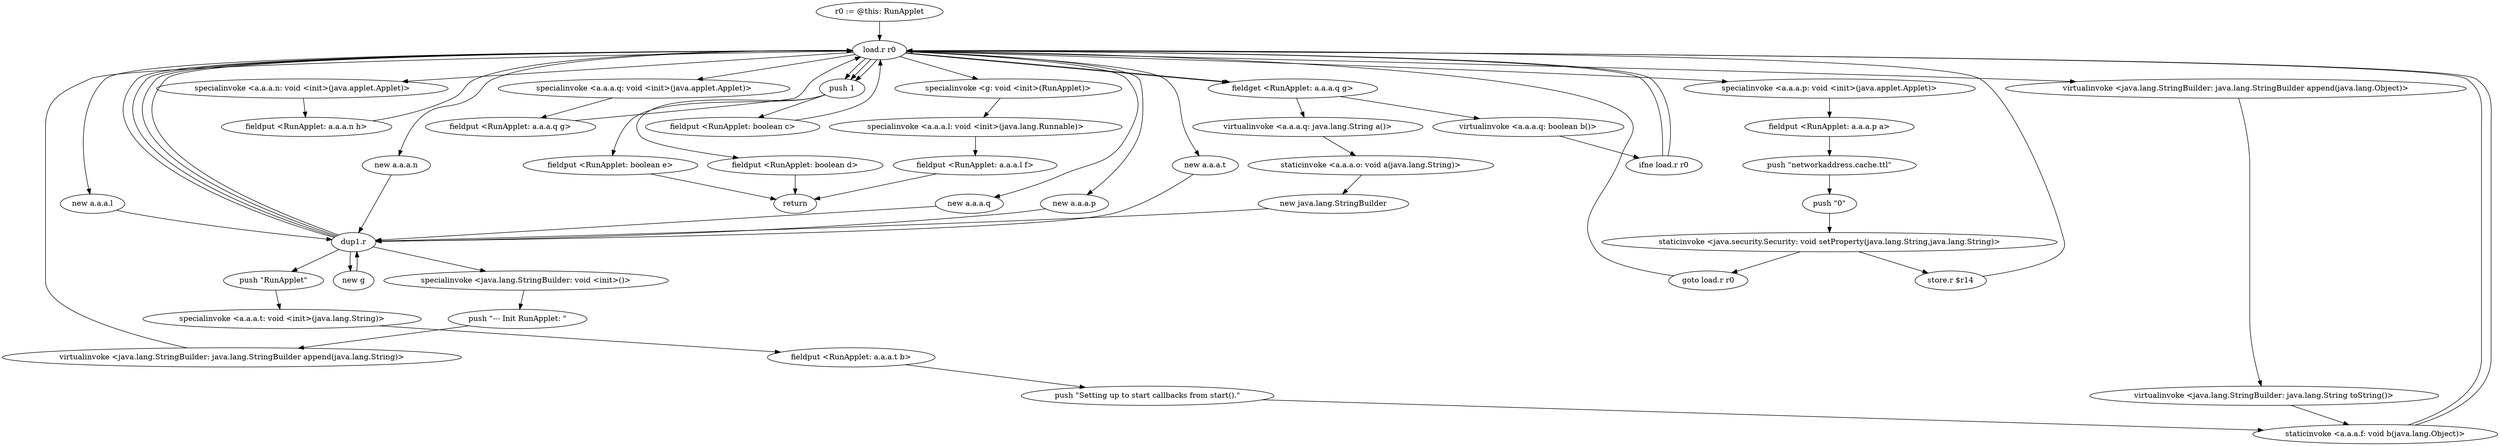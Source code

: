 digraph "" {
    "r0 := @this: RunApplet"
    "load.r r0"
    "r0 := @this: RunApplet"->"load.r r0";
    "new a.a.a.p"
    "load.r r0"->"new a.a.a.p";
    "dup1.r"
    "new a.a.a.p"->"dup1.r";
    "dup1.r"->"load.r r0";
    "specialinvoke <a.a.a.p: void <init>(java.applet.Applet)>"
    "load.r r0"->"specialinvoke <a.a.a.p: void <init>(java.applet.Applet)>";
    "fieldput <RunApplet: a.a.a.p a>"
    "specialinvoke <a.a.a.p: void <init>(java.applet.Applet)>"->"fieldput <RunApplet: a.a.a.p a>";
    "push \"networkaddress.cache.ttl\""
    "fieldput <RunApplet: a.a.a.p a>"->"push \"networkaddress.cache.ttl\"";
    "push \"0\""
    "push \"networkaddress.cache.ttl\""->"push \"0\"";
    "staticinvoke <java.security.Security: void setProperty(java.lang.String,java.lang.String)>"
    "push \"0\""->"staticinvoke <java.security.Security: void setProperty(java.lang.String,java.lang.String)>";
    "goto load.r r0"
    "staticinvoke <java.security.Security: void setProperty(java.lang.String,java.lang.String)>"->"goto load.r r0";
    "goto load.r r0"->"load.r r0";
    "new a.a.a.n"
    "load.r r0"->"new a.a.a.n";
    "new a.a.a.n"->"dup1.r";
    "dup1.r"->"load.r r0";
    "specialinvoke <a.a.a.n: void <init>(java.applet.Applet)>"
    "load.r r0"->"specialinvoke <a.a.a.n: void <init>(java.applet.Applet)>";
    "fieldput <RunApplet: a.a.a.n h>"
    "specialinvoke <a.a.a.n: void <init>(java.applet.Applet)>"->"fieldput <RunApplet: a.a.a.n h>";
    "fieldput <RunApplet: a.a.a.n h>"->"load.r r0";
    "new a.a.a.q"
    "load.r r0"->"new a.a.a.q";
    "new a.a.a.q"->"dup1.r";
    "dup1.r"->"load.r r0";
    "specialinvoke <a.a.a.q: void <init>(java.applet.Applet)>"
    "load.r r0"->"specialinvoke <a.a.a.q: void <init>(java.applet.Applet)>";
    "fieldput <RunApplet: a.a.a.q g>"
    "specialinvoke <a.a.a.q: void <init>(java.applet.Applet)>"->"fieldput <RunApplet: a.a.a.q g>";
    "fieldput <RunApplet: a.a.a.q g>"->"load.r r0";
    "fieldget <RunApplet: a.a.a.q g>"
    "load.r r0"->"fieldget <RunApplet: a.a.a.q g>";
    "virtualinvoke <a.a.a.q: boolean b()>"
    "fieldget <RunApplet: a.a.a.q g>"->"virtualinvoke <a.a.a.q: boolean b()>";
    "ifne load.r r0"
    "virtualinvoke <a.a.a.q: boolean b()>"->"ifne load.r r0";
    "ifne load.r r0"->"load.r r0";
    "push 1"
    "load.r r0"->"push 1";
    "fieldput <RunApplet: boolean d>"
    "push 1"->"fieldput <RunApplet: boolean d>";
    "return"
    "fieldput <RunApplet: boolean d>"->"return";
    "ifne load.r r0"->"load.r r0";
    "load.r r0"->"fieldget <RunApplet: a.a.a.q g>";
    "virtualinvoke <a.a.a.q: java.lang.String a()>"
    "fieldget <RunApplet: a.a.a.q g>"->"virtualinvoke <a.a.a.q: java.lang.String a()>";
    "staticinvoke <a.a.a.o: void a(java.lang.String)>"
    "virtualinvoke <a.a.a.q: java.lang.String a()>"->"staticinvoke <a.a.a.o: void a(java.lang.String)>";
    "new java.lang.StringBuilder"
    "staticinvoke <a.a.a.o: void a(java.lang.String)>"->"new java.lang.StringBuilder";
    "new java.lang.StringBuilder"->"dup1.r";
    "specialinvoke <java.lang.StringBuilder: void <init>()>"
    "dup1.r"->"specialinvoke <java.lang.StringBuilder: void <init>()>";
    "push \"--- Init RunApplet: \""
    "specialinvoke <java.lang.StringBuilder: void <init>()>"->"push \"--- Init RunApplet: \"";
    "virtualinvoke <java.lang.StringBuilder: java.lang.StringBuilder append(java.lang.String)>"
    "push \"--- Init RunApplet: \""->"virtualinvoke <java.lang.StringBuilder: java.lang.StringBuilder append(java.lang.String)>";
    "virtualinvoke <java.lang.StringBuilder: java.lang.StringBuilder append(java.lang.String)>"->"load.r r0";
    "virtualinvoke <java.lang.StringBuilder: java.lang.StringBuilder append(java.lang.Object)>"
    "load.r r0"->"virtualinvoke <java.lang.StringBuilder: java.lang.StringBuilder append(java.lang.Object)>";
    "virtualinvoke <java.lang.StringBuilder: java.lang.String toString()>"
    "virtualinvoke <java.lang.StringBuilder: java.lang.StringBuilder append(java.lang.Object)>"->"virtualinvoke <java.lang.StringBuilder: java.lang.String toString()>";
    "staticinvoke <a.a.a.f: void b(java.lang.Object)>"
    "virtualinvoke <java.lang.StringBuilder: java.lang.String toString()>"->"staticinvoke <a.a.a.f: void b(java.lang.Object)>";
    "staticinvoke <a.a.a.f: void b(java.lang.Object)>"->"load.r r0";
    "new a.a.a.t"
    "load.r r0"->"new a.a.a.t";
    "new a.a.a.t"->"dup1.r";
    "push \"RunApplet\""
    "dup1.r"->"push \"RunApplet\"";
    "specialinvoke <a.a.a.t: void <init>(java.lang.String)>"
    "push \"RunApplet\""->"specialinvoke <a.a.a.t: void <init>(java.lang.String)>";
    "fieldput <RunApplet: a.a.a.t b>"
    "specialinvoke <a.a.a.t: void <init>(java.lang.String)>"->"fieldput <RunApplet: a.a.a.t b>";
    "push \"Setting up to start callbacks from start().\""
    "fieldput <RunApplet: a.a.a.t b>"->"push \"Setting up to start callbacks from start().\"";
    "push \"Setting up to start callbacks from start().\""->"staticinvoke <a.a.a.f: void b(java.lang.Object)>";
    "staticinvoke <a.a.a.f: void b(java.lang.Object)>"->"load.r r0";
    "load.r r0"->"push 1";
    "fieldput <RunApplet: boolean c>"
    "push 1"->"fieldput <RunApplet: boolean c>";
    "fieldput <RunApplet: boolean c>"->"load.r r0";
    "new a.a.a.l"
    "load.r r0"->"new a.a.a.l";
    "new a.a.a.l"->"dup1.r";
    "new g"
    "dup1.r"->"new g";
    "new g"->"dup1.r";
    "dup1.r"->"load.r r0";
    "specialinvoke <g: void <init>(RunApplet)>"
    "load.r r0"->"specialinvoke <g: void <init>(RunApplet)>";
    "specialinvoke <a.a.a.l: void <init>(java.lang.Runnable)>"
    "specialinvoke <g: void <init>(RunApplet)>"->"specialinvoke <a.a.a.l: void <init>(java.lang.Runnable)>";
    "fieldput <RunApplet: a.a.a.l f>"
    "specialinvoke <a.a.a.l: void <init>(java.lang.Runnable)>"->"fieldput <RunApplet: a.a.a.l f>";
    "fieldput <RunApplet: a.a.a.l f>"->"return";
    "store.r $r14"
    "staticinvoke <java.security.Security: void setProperty(java.lang.String,java.lang.String)>"->"store.r $r14";
    "store.r $r14"->"load.r r0";
    "load.r r0"->"push 1";
    "fieldput <RunApplet: boolean e>"
    "push 1"->"fieldput <RunApplet: boolean e>";
    "fieldput <RunApplet: boolean e>"->"return";
}
